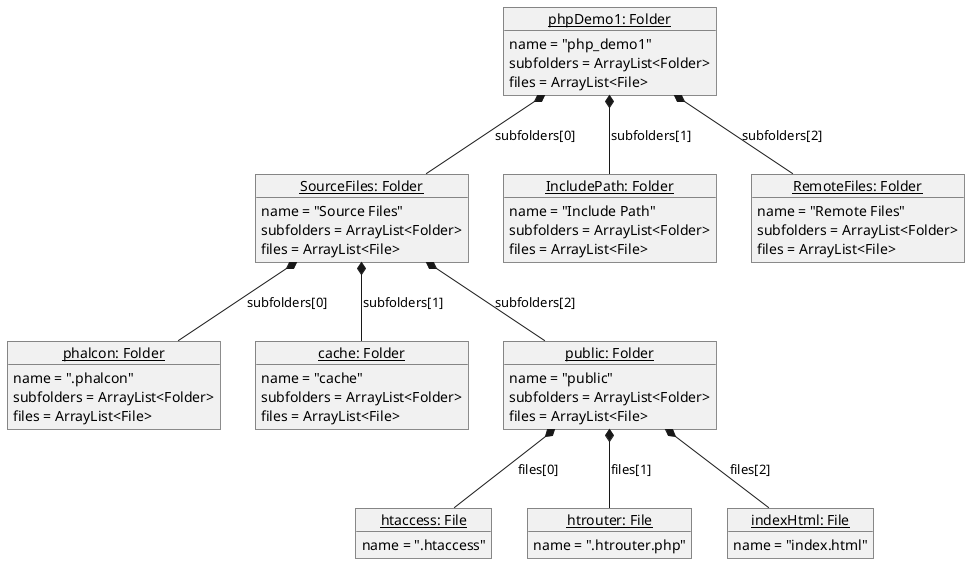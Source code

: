 @startuml ObjectDiagramThree
object "<u>phpDemo1: Folder</u>" as phpDemo1 {
    name = "php_demo1"
    subfolders = ArrayList<Folder>
    files = ArrayList<File>
}

object "<u>SourceFiles: Folder</u>" as SourceFiles {
    name = "Source Files"
    subfolders = ArrayList<Folder>
    files = ArrayList<File>
}

object "<u>IncludePath: Folder</u>" as IncludePath {
    name = "Include Path"
    subfolders = ArrayList<Folder>
    files = ArrayList<File>
}

object "<u>RemoteFiles: Folder</u>" as RemoteFiles {
    name = "Remote Files"
    subfolders = ArrayList<Folder>
    files = ArrayList<File>
}

object "<u>phalcon: Folder</u>" as phalcon {
    name = ".phalcon"
    subfolders = ArrayList<Folder>
    files = ArrayList<File>
}

object "<u>cache: Folder</u>" as cache {
    name = "cache"
    subfolders = ArrayList<Folder>
    files = ArrayList<File>
}

object "<u>public: Folder</u>" as publicFolder {
    name = "public"
    subfolders = ArrayList<Folder>
    files = ArrayList<File>
}

object "<u>htaccess: File</u>" as htaccess {
    name = ".htaccess"
}

object "<u>htrouter: File</u>" as htrouter {
    name = ".htrouter.php"
}

object "<u>indexHtml: File</u>" as indexHtml {
    name = "index.html"
}

phpDemo1 *-- SourceFiles : "subfolders[0]"
phpDemo1 *-- IncludePath : "subfolders[1]"
phpDemo1 *-- RemoteFiles : "subfolders[2]"

SourceFiles *-- phalcon : "subfolders[0]"
SourceFiles *-- cache : "subfolders[1]"
SourceFiles *-- publicFolder : "subfolders[2]"

publicFolder *-- htaccess : "files[0]"
publicFolder *-- htrouter : "files[1]"
publicFolder *-- indexHtml : "files[2]"
@enduml